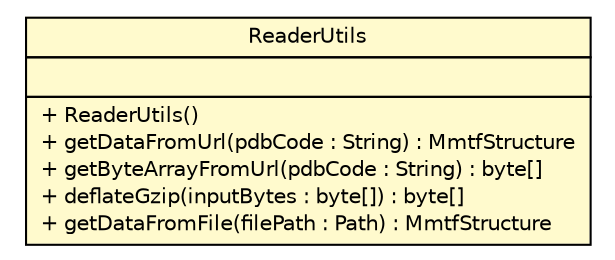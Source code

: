 #!/usr/local/bin/dot
#
# Class diagram 
# Generated by UMLGraph version R5_6 (http://www.umlgraph.org/)
#

digraph G {
	edge [fontname="Helvetica",fontsize=10,labelfontname="Helvetica",labelfontsize=10];
	node [fontname="Helvetica",fontsize=10,shape=plaintext];
	nodesep=0.25;
	ranksep=0.5;
	// org.rcsb.mmtf.decoder.ReaderUtils
	c1220 [label=<<table title="org.rcsb.mmtf.decoder.ReaderUtils" border="0" cellborder="1" cellspacing="0" cellpadding="2" port="p" bgcolor="lemonChiffon" href="./ReaderUtils.html">
		<tr><td><table border="0" cellspacing="0" cellpadding="1">
<tr><td align="center" balign="center"> ReaderUtils </td></tr>
		</table></td></tr>
		<tr><td><table border="0" cellspacing="0" cellpadding="1">
<tr><td align="left" balign="left">  </td></tr>
		</table></td></tr>
		<tr><td><table border="0" cellspacing="0" cellpadding="1">
<tr><td align="left" balign="left"> + ReaderUtils() </td></tr>
<tr><td align="left" balign="left"> + getDataFromUrl(pdbCode : String) : MmtfStructure </td></tr>
<tr><td align="left" balign="left"> + getByteArrayFromUrl(pdbCode : String) : byte[] </td></tr>
<tr><td align="left" balign="left"> + deflateGzip(inputBytes : byte[]) : byte[] </td></tr>
<tr><td align="left" balign="left"> + getDataFromFile(filePath : Path) : MmtfStructure </td></tr>
		</table></td></tr>
		</table>>, URL="./ReaderUtils.html", fontname="Helvetica", fontcolor="black", fontsize=10.0];
}

